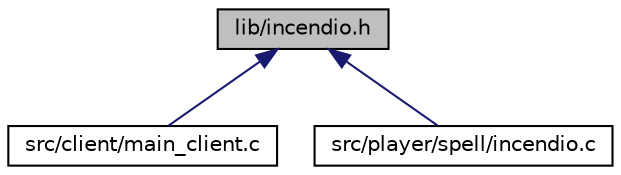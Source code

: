 digraph "lib/incendio.h"
{
 // LATEX_PDF_SIZE
  edge [fontname="Helvetica",fontsize="10",labelfontname="Helvetica",labelfontsize="10"];
  node [fontname="Helvetica",fontsize="10",shape=record];
  Node1 [label="lib/incendio.h",height=0.2,width=0.4,color="black", fillcolor="grey75", style="filled", fontcolor="black",tooltip="Méthode de l'objet incendio_t."];
  Node1 -> Node2 [dir="back",color="midnightblue",fontsize="10",style="solid",fontname="Helvetica"];
  Node2 [label="src/client/main_client.c",height=0.2,width=0.4,color="black", fillcolor="white", style="filled",URL="$main__client_8c.html",tooltip="Fonction principale du jeu."];
  Node1 -> Node3 [dir="back",color="midnightblue",fontsize="10",style="solid",fontname="Helvetica"];
  Node3 [label="src/player/spell/incendio.c",height=0.2,width=0.4,color="black", fillcolor="white", style="filled",URL="$incendio_8c.html",tooltip="Méthode de l'objet incendio_t."];
}
